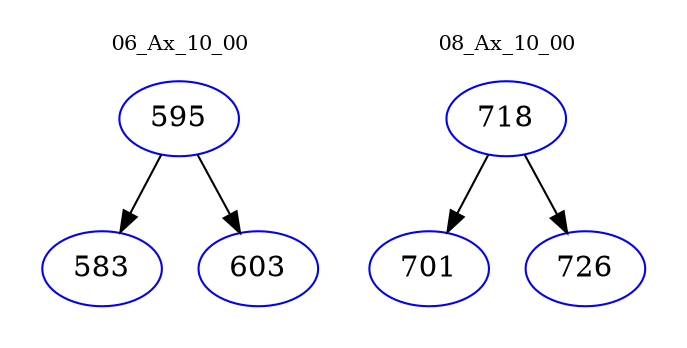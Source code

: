 digraph{
subgraph cluster_0 {
color = white
label = "06_Ax_10_00";
fontsize=10;
T0_595 [label="595", color="blue"]
T0_595 -> T0_583 [color="black"]
T0_583 [label="583", color="blue"]
T0_595 -> T0_603 [color="black"]
T0_603 [label="603", color="blue"]
}
subgraph cluster_1 {
color = white
label = "08_Ax_10_00";
fontsize=10;
T1_718 [label="718", color="blue"]
T1_718 -> T1_701 [color="black"]
T1_701 [label="701", color="blue"]
T1_718 -> T1_726 [color="black"]
T1_726 [label="726", color="blue"]
}
}
